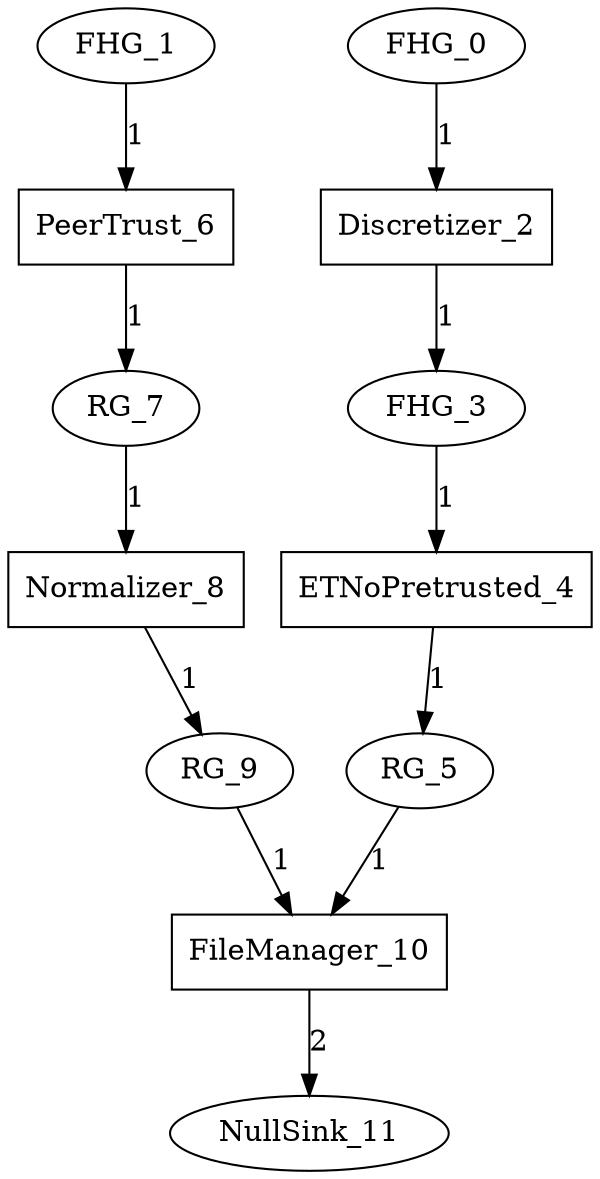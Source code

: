 digraph G {Discretizer_2[shape=box];FHG_0 -> Discretizer_2[label="1"];Discretizer_2[shape=box];Discretizer_2 -> FHG_3[label="1"];ETNoPretrusted_4[shape=box];FHG_3 -> ETNoPretrusted_4[label="1"];ETNoPretrusted_4[shape=box];ETNoPretrusted_4 -> RG_5[label="1"];PeerTrust_6[shape=box];FHG_1 -> PeerTrust_6[label="1"];PeerTrust_6[shape=box];PeerTrust_6 -> RG_7[label="1"];Normalizer_8[shape=box];RG_7 -> Normalizer_8[label="1"];Normalizer_8[shape=box];Normalizer_8 -> RG_9[label="1"];FileManager_10[shape=box];RG_5 -> FileManager_10[label="1"];FileManager_10[shape=box];RG_9 -> FileManager_10[label="1"];FileManager_10[shape=box];FileManager_10 -> NullSink_11[label="2"];}